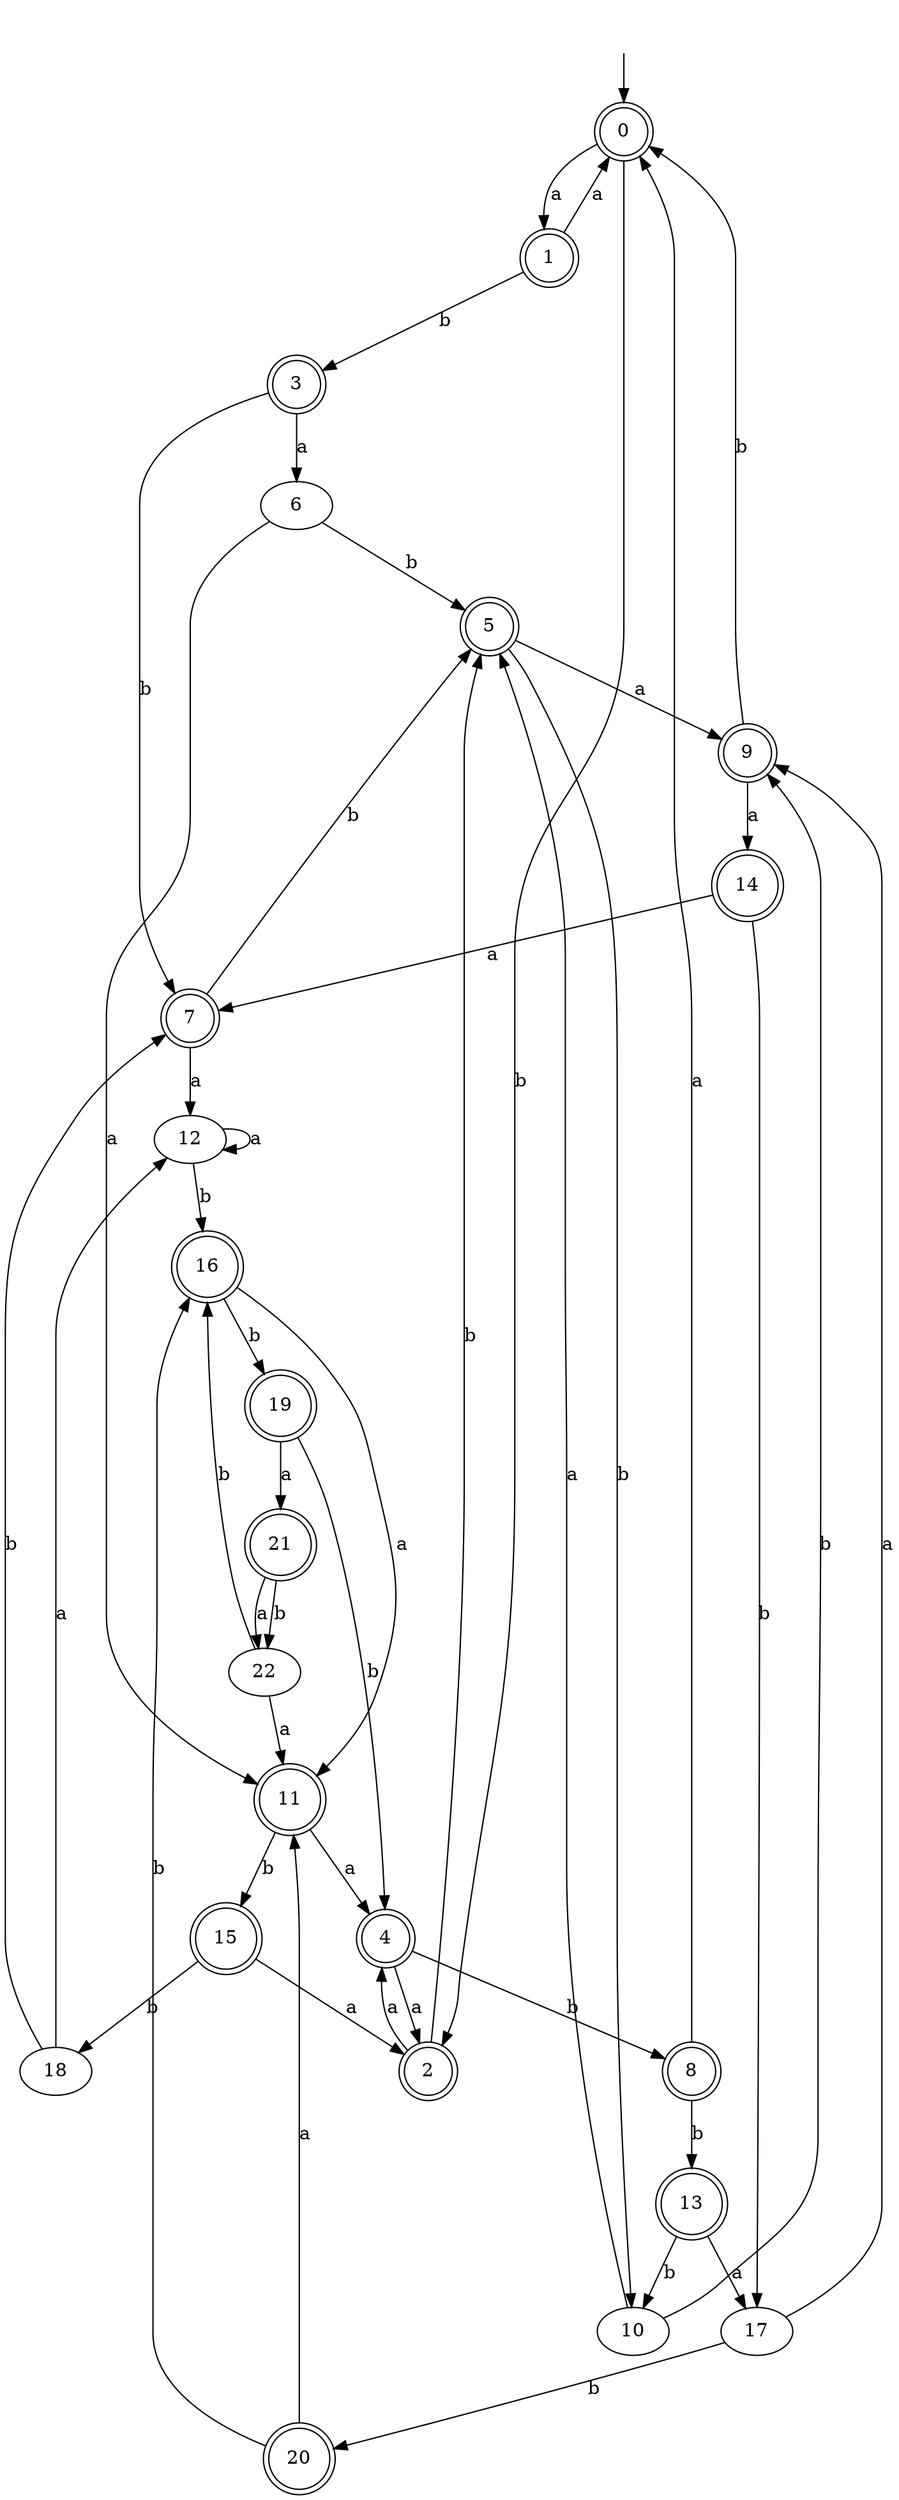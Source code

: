 digraph RandomDFA {
  __start0 [label="", shape=none];
  __start0 -> 0 [label=""];
  0 [shape=circle] [shape=doublecircle]
  0 -> 1 [label="a"]
  0 -> 2 [label="b"]
  1 [shape=doublecircle]
  1 -> 0 [label="a"]
  1 -> 3 [label="b"]
  2 [shape=doublecircle]
  2 -> 4 [label="a"]
  2 -> 5 [label="b"]
  3 [shape=doublecircle]
  3 -> 6 [label="a"]
  3 -> 7 [label="b"]
  4 [shape=doublecircle]
  4 -> 2 [label="a"]
  4 -> 8 [label="b"]
  5 [shape=doublecircle]
  5 -> 9 [label="a"]
  5 -> 10 [label="b"]
  6
  6 -> 11 [label="a"]
  6 -> 5 [label="b"]
  7 [shape=doublecircle]
  7 -> 12 [label="a"]
  7 -> 5 [label="b"]
  8 [shape=doublecircle]
  8 -> 0 [label="a"]
  8 -> 13 [label="b"]
  9 [shape=doublecircle]
  9 -> 14 [label="a"]
  9 -> 0 [label="b"]
  10
  10 -> 5 [label="a"]
  10 -> 9 [label="b"]
  11 [shape=doublecircle]
  11 -> 4 [label="a"]
  11 -> 15 [label="b"]
  12
  12 -> 12 [label="a"]
  12 -> 16 [label="b"]
  13 [shape=doublecircle]
  13 -> 17 [label="a"]
  13 -> 10 [label="b"]
  14 [shape=doublecircle]
  14 -> 7 [label="a"]
  14 -> 17 [label="b"]
  15 [shape=doublecircle]
  15 -> 2 [label="a"]
  15 -> 18 [label="b"]
  16 [shape=doublecircle]
  16 -> 11 [label="a"]
  16 -> 19 [label="b"]
  17
  17 -> 9 [label="a"]
  17 -> 20 [label="b"]
  18
  18 -> 12 [label="a"]
  18 -> 7 [label="b"]
  19 [shape=doublecircle]
  19 -> 21 [label="a"]
  19 -> 4 [label="b"]
  20 [shape=doublecircle]
  20 -> 11 [label="a"]
  20 -> 16 [label="b"]
  21 [shape=doublecircle]
  21 -> 22 [label="a"]
  21 -> 22 [label="b"]
  22
  22 -> 11 [label="a"]
  22 -> 16 [label="b"]
}
